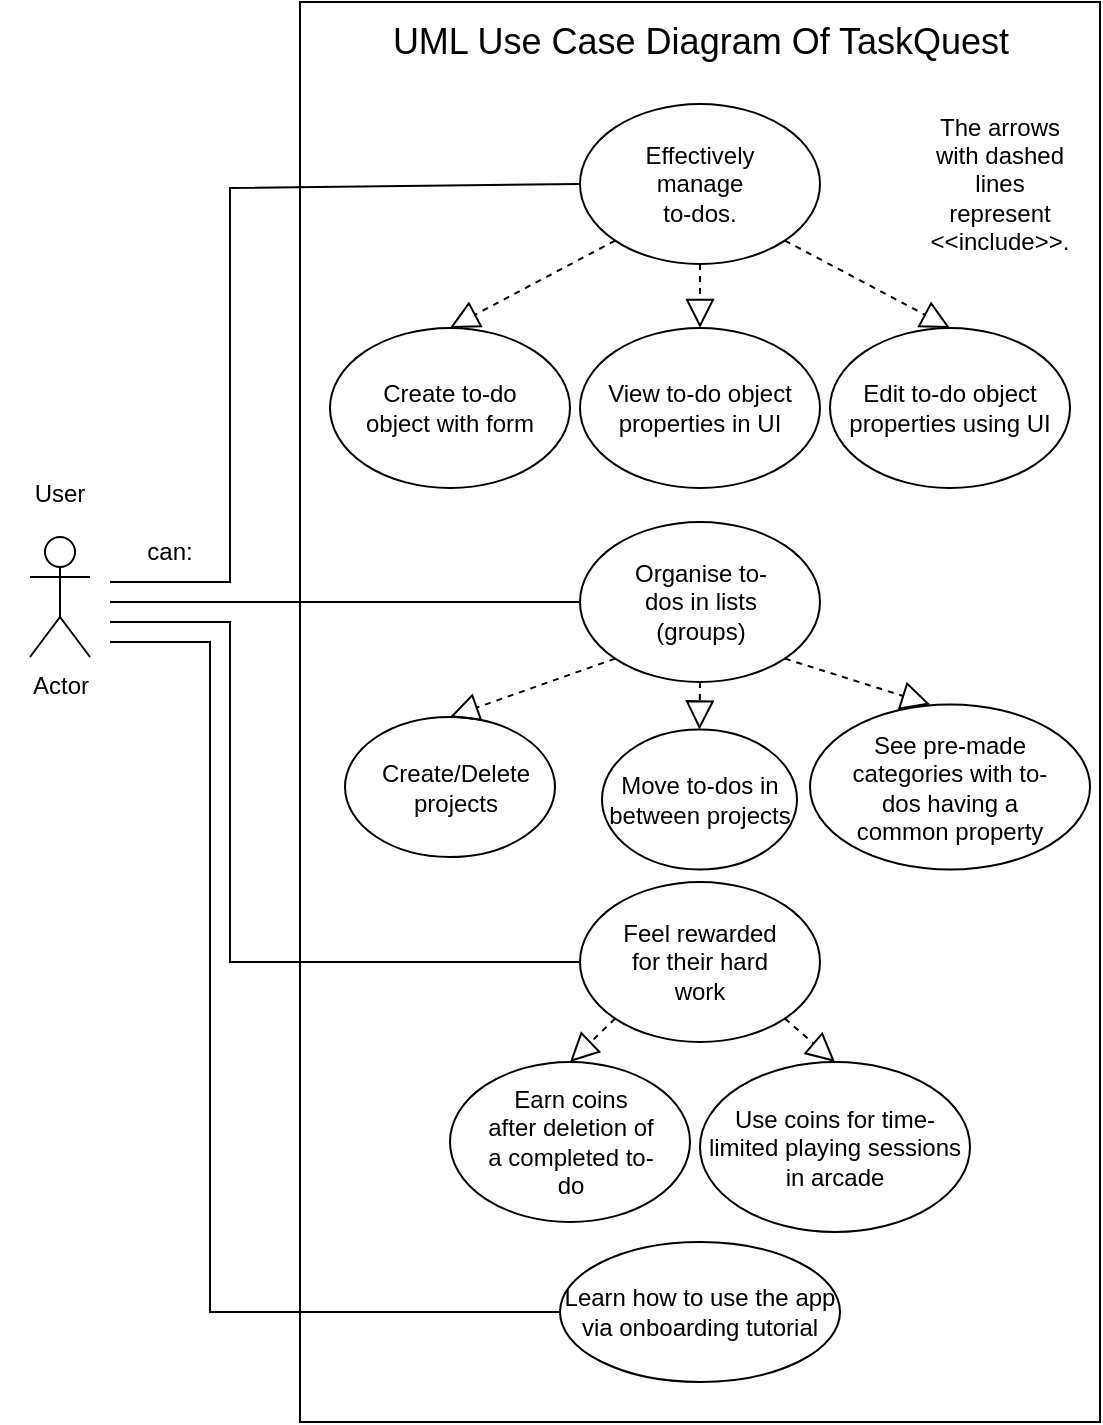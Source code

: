 <mxfile version="25.0.1">
  <diagram name="Page-1" id="cWjBg0mMdGARO_29oUkw">
    <mxGraphModel dx="1120" dy="547" grid="1" gridSize="10" guides="1" tooltips="1" connect="1" arrows="1" fold="1" page="1" pageScale="1" pageWidth="850" pageHeight="1100" math="0" shadow="0">
      <root>
        <mxCell id="0" />
        <mxCell id="1" parent="0" />
        <mxCell id="pr5d2caCac0nk4MrqDay-2" value="" style="rounded=0;whiteSpace=wrap;html=1;" parent="1" vertex="1">
          <mxGeometry x="225" width="400" height="710" as="geometry" />
        </mxCell>
        <mxCell id="pr5d2caCac0nk4MrqDay-3" value="&lt;font style=&quot;font-size: 18px;&quot;&gt;UML Use Case Diagram Of TaskQuest&lt;/font&gt;" style="text;html=1;align=center;verticalAlign=middle;whiteSpace=wrap;rounded=0;" parent="1" vertex="1">
          <mxGeometry x="268" width="315" height="40" as="geometry" />
        </mxCell>
        <mxCell id="pr5d2caCac0nk4MrqDay-4" value="" style="ellipse;whiteSpace=wrap;html=1;" parent="1" vertex="1">
          <mxGeometry x="365" y="51" width="120" height="80" as="geometry" />
        </mxCell>
        <mxCell id="pr5d2caCac0nk4MrqDay-5" value="Effectively manage to-dos." style="text;html=1;align=center;verticalAlign=middle;whiteSpace=wrap;rounded=0;" parent="1" vertex="1">
          <mxGeometry x="395" y="71" width="60" height="40" as="geometry" />
        </mxCell>
        <mxCell id="pr5d2caCac0nk4MrqDay-7" value="Actor" style="shape=umlActor;verticalLabelPosition=bottom;verticalAlign=top;html=1;outlineConnect=0;" parent="1" vertex="1">
          <mxGeometry x="90" y="267.5" width="30" height="60" as="geometry" />
        </mxCell>
        <mxCell id="wMsvWjjIKzqpTzz2eaQ6-1" value="User" style="text;html=1;align=center;verticalAlign=middle;whiteSpace=wrap;rounded=0;" parent="1" vertex="1">
          <mxGeometry x="75" y="230.5" width="60" height="30" as="geometry" />
        </mxCell>
        <mxCell id="wMsvWjjIKzqpTzz2eaQ6-2" value="" style="endArrow=none;html=1;rounded=0;exitX=0;exitY=0.5;exitDx=0;exitDy=0;" parent="1" source="pr5d2caCac0nk4MrqDay-4" edge="1">
          <mxGeometry width="50" height="50" relative="1" as="geometry">
            <mxPoint x="400" y="233" as="sourcePoint" />
            <mxPoint x="130" y="290" as="targetPoint" />
            <Array as="points">
              <mxPoint x="190" y="93" />
              <mxPoint x="190" y="290" />
            </Array>
          </mxGeometry>
        </mxCell>
        <mxCell id="wMsvWjjIKzqpTzz2eaQ6-4" value="" style="ellipse;whiteSpace=wrap;html=1;" parent="1" vertex="1">
          <mxGeometry x="240" y="163" width="120" height="80" as="geometry" />
        </mxCell>
        <mxCell id="wMsvWjjIKzqpTzz2eaQ6-5" value="Create to-do object with form" style="text;html=1;align=center;verticalAlign=middle;whiteSpace=wrap;rounded=0;" parent="1" vertex="1">
          <mxGeometry x="255" y="178" width="90" height="50" as="geometry" />
        </mxCell>
        <mxCell id="wMsvWjjIKzqpTzz2eaQ6-6" value="" style="ellipse;whiteSpace=wrap;html=1;" parent="1" vertex="1">
          <mxGeometry x="365" y="163" width="120" height="80" as="geometry" />
        </mxCell>
        <mxCell id="wMsvWjjIKzqpTzz2eaQ6-7" value="" style="endArrow=block;dashed=1;endFill=0;endSize=12;html=1;rounded=0;exitX=0;exitY=1;exitDx=0;exitDy=0;entryX=0.5;entryY=0;entryDx=0;entryDy=0;" parent="1" source="pr5d2caCac0nk4MrqDay-4" target="wMsvWjjIKzqpTzz2eaQ6-4" edge="1">
          <mxGeometry width="160" relative="1" as="geometry">
            <mxPoint x="340" y="213" as="sourcePoint" />
            <mxPoint x="500" y="213" as="targetPoint" />
          </mxGeometry>
        </mxCell>
        <mxCell id="wMsvWjjIKzqpTzz2eaQ6-8" value="View to-do object properties in UI" style="text;html=1;align=center;verticalAlign=middle;whiteSpace=wrap;rounded=0;" parent="1" vertex="1">
          <mxGeometry x="375" y="188" width="100" height="30" as="geometry" />
        </mxCell>
        <mxCell id="wMsvWjjIKzqpTzz2eaQ6-9" value="" style="endArrow=block;dashed=1;endFill=0;endSize=12;html=1;rounded=0;exitX=0.5;exitY=1;exitDx=0;exitDy=0;entryX=0.5;entryY=0;entryDx=0;entryDy=0;" parent="1" source="pr5d2caCac0nk4MrqDay-4" target="wMsvWjjIKzqpTzz2eaQ6-6" edge="1">
          <mxGeometry width="160" relative="1" as="geometry">
            <mxPoint x="340" y="213" as="sourcePoint" />
            <mxPoint x="500" y="213" as="targetPoint" />
          </mxGeometry>
        </mxCell>
        <mxCell id="wMsvWjjIKzqpTzz2eaQ6-10" value="" style="ellipse;whiteSpace=wrap;html=1;" parent="1" vertex="1">
          <mxGeometry x="490" y="163" width="120" height="80" as="geometry" />
        </mxCell>
        <mxCell id="wMsvWjjIKzqpTzz2eaQ6-11" value="Edit to-do object properties using UI" style="text;html=1;align=center;verticalAlign=middle;whiteSpace=wrap;rounded=0;" parent="1" vertex="1">
          <mxGeometry x="495" y="175.5" width="110" height="55" as="geometry" />
        </mxCell>
        <mxCell id="wMsvWjjIKzqpTzz2eaQ6-12" value="" style="endArrow=block;dashed=1;endFill=0;endSize=12;html=1;rounded=0;exitX=1;exitY=1;exitDx=0;exitDy=0;entryX=0.5;entryY=0;entryDx=0;entryDy=0;" parent="1" source="pr5d2caCac0nk4MrqDay-4" target="wMsvWjjIKzqpTzz2eaQ6-10" edge="1">
          <mxGeometry width="160" relative="1" as="geometry">
            <mxPoint x="340" y="173" as="sourcePoint" />
            <mxPoint x="500" y="173" as="targetPoint" />
          </mxGeometry>
        </mxCell>
        <mxCell id="wMsvWjjIKzqpTzz2eaQ6-13" value="The arrows with dashed lines represent &amp;lt;&amp;lt;include&amp;gt;&amp;gt;." style="text;html=1;align=center;verticalAlign=middle;whiteSpace=wrap;rounded=0;" parent="1" vertex="1">
          <mxGeometry x="540" y="51" width="70" height="80" as="geometry" />
        </mxCell>
        <mxCell id="wMsvWjjIKzqpTzz2eaQ6-16" value="" style="ellipse;whiteSpace=wrap;html=1;" parent="1" vertex="1">
          <mxGeometry x="365" y="260" width="120" height="80" as="geometry" />
        </mxCell>
        <mxCell id="wMsvWjjIKzqpTzz2eaQ6-17" value="Organise to-dos in lists (groups)" style="text;html=1;align=center;verticalAlign=middle;whiteSpace=wrap;rounded=0;" parent="1" vertex="1">
          <mxGeometry x="388" y="272.5" width="75" height="55" as="geometry" />
        </mxCell>
        <mxCell id="wMsvWjjIKzqpTzz2eaQ6-19" value="" style="endArrow=none;html=1;rounded=0;exitX=0;exitY=0.5;exitDx=0;exitDy=0;" parent="1" source="wMsvWjjIKzqpTzz2eaQ6-16" edge="1">
          <mxGeometry width="50" height="50" relative="1" as="geometry">
            <mxPoint x="400" y="290" as="sourcePoint" />
            <mxPoint x="130" y="300" as="targetPoint" />
          </mxGeometry>
        </mxCell>
        <mxCell id="wMsvWjjIKzqpTzz2eaQ6-20" value="" style="ellipse;whiteSpace=wrap;html=1;" parent="1" vertex="1">
          <mxGeometry x="247.5" y="357.5" width="105" height="70" as="geometry" />
        </mxCell>
        <mxCell id="wMsvWjjIKzqpTzz2eaQ6-21" value="Create/Delete projects" style="text;html=1;align=center;verticalAlign=middle;whiteSpace=wrap;rounded=0;" parent="1" vertex="1">
          <mxGeometry x="268" y="377.5" width="70" height="30" as="geometry" />
        </mxCell>
        <mxCell id="wMsvWjjIKzqpTzz2eaQ6-22" value="" style="endArrow=block;dashed=1;endFill=0;endSize=12;html=1;rounded=0;entryX=0.5;entryY=0;entryDx=0;entryDy=0;exitX=0;exitY=1;exitDx=0;exitDy=0;" parent="1" source="wMsvWjjIKzqpTzz2eaQ6-16" target="wMsvWjjIKzqpTzz2eaQ6-20" edge="1">
          <mxGeometry width="160" relative="1" as="geometry">
            <mxPoint x="340" y="260" as="sourcePoint" />
            <mxPoint x="500" y="260" as="targetPoint" />
          </mxGeometry>
        </mxCell>
        <mxCell id="wMsvWjjIKzqpTzz2eaQ6-23" value="" style="ellipse;whiteSpace=wrap;html=1;" parent="1" vertex="1">
          <mxGeometry x="480" y="351.25" width="140" height="82.5" as="geometry" />
        </mxCell>
        <mxCell id="wMsvWjjIKzqpTzz2eaQ6-24" value="See pre-made categories with to-dos having a common property" style="text;html=1;align=center;verticalAlign=middle;whiteSpace=wrap;rounded=0;" parent="1" vertex="1">
          <mxGeometry x="495" y="365" width="110" height="55" as="geometry" />
        </mxCell>
        <mxCell id="wMsvWjjIKzqpTzz2eaQ6-25" value="" style="endArrow=block;dashed=1;endFill=0;endSize=12;html=1;rounded=0;entryX=0.429;entryY=0;entryDx=0;entryDy=0;entryPerimeter=0;exitX=1;exitY=1;exitDx=0;exitDy=0;" parent="1" source="wMsvWjjIKzqpTzz2eaQ6-16" target="wMsvWjjIKzqpTzz2eaQ6-23" edge="1">
          <mxGeometry width="160" relative="1" as="geometry">
            <mxPoint x="340" y="260" as="sourcePoint" />
            <mxPoint x="500" y="260" as="targetPoint" />
          </mxGeometry>
        </mxCell>
        <mxCell id="wMsvWjjIKzqpTzz2eaQ6-26" value="" style="endArrow=none;html=1;rounded=0;entryX=0;entryY=0.5;entryDx=0;entryDy=0;" parent="1" target="wMsvWjjIKzqpTzz2eaQ6-27" edge="1">
          <mxGeometry width="50" height="50" relative="1" as="geometry">
            <mxPoint x="130" y="310" as="sourcePoint" />
            <mxPoint x="450" y="360" as="targetPoint" />
            <Array as="points">
              <mxPoint x="190" y="310" />
              <mxPoint x="190" y="480" />
            </Array>
          </mxGeometry>
        </mxCell>
        <mxCell id="wMsvWjjIKzqpTzz2eaQ6-27" value="" style="ellipse;whiteSpace=wrap;html=1;" parent="1" vertex="1">
          <mxGeometry x="365" y="440" width="120" height="80" as="geometry" />
        </mxCell>
        <mxCell id="wMsvWjjIKzqpTzz2eaQ6-28" value="Feel rewarded for their hard work" style="text;html=1;align=center;verticalAlign=middle;whiteSpace=wrap;rounded=0;" parent="1" vertex="1">
          <mxGeometry x="385" y="465" width="80" height="30" as="geometry" />
        </mxCell>
        <mxCell id="wMsvWjjIKzqpTzz2eaQ6-29" value="can:" style="text;html=1;align=center;verticalAlign=middle;whiteSpace=wrap;rounded=0;" parent="1" vertex="1">
          <mxGeometry x="130" y="260" width="60" height="30" as="geometry" />
        </mxCell>
        <mxCell id="wMsvWjjIKzqpTzz2eaQ6-30" value="" style="ellipse;whiteSpace=wrap;html=1;" parent="1" vertex="1">
          <mxGeometry x="300" y="530" width="120" height="80" as="geometry" />
        </mxCell>
        <mxCell id="wMsvWjjIKzqpTzz2eaQ6-31" value="Earn coins after deletion of a completed to-do" style="text;html=1;align=center;verticalAlign=middle;whiteSpace=wrap;rounded=0;" parent="1" vertex="1">
          <mxGeometry x="317.5" y="542.5" width="85" height="55" as="geometry" />
        </mxCell>
        <mxCell id="wMsvWjjIKzqpTzz2eaQ6-32" value="" style="endArrow=block;dashed=1;endFill=0;endSize=12;html=1;rounded=0;entryX=0.5;entryY=0;entryDx=0;entryDy=0;exitX=0;exitY=1;exitDx=0;exitDy=0;" parent="1" source="wMsvWjjIKzqpTzz2eaQ6-27" target="wMsvWjjIKzqpTzz2eaQ6-30" edge="1">
          <mxGeometry width="160" relative="1" as="geometry">
            <mxPoint x="340" y="430" as="sourcePoint" />
            <mxPoint x="500" y="430" as="targetPoint" />
          </mxGeometry>
        </mxCell>
        <mxCell id="wMsvWjjIKzqpTzz2eaQ6-33" value="Use coins for time-limited playing sessions in arcade" style="ellipse;whiteSpace=wrap;html=1;" parent="1" vertex="1">
          <mxGeometry x="425" y="530" width="135" height="85" as="geometry" />
        </mxCell>
        <mxCell id="wMsvWjjIKzqpTzz2eaQ6-34" value="" style="endArrow=block;dashed=1;endFill=0;endSize=12;html=1;rounded=0;entryX=0.5;entryY=0;entryDx=0;entryDy=0;exitX=1;exitY=1;exitDx=0;exitDy=0;" parent="1" source="wMsvWjjIKzqpTzz2eaQ6-27" target="wMsvWjjIKzqpTzz2eaQ6-33" edge="1">
          <mxGeometry width="160" relative="1" as="geometry">
            <mxPoint x="340" y="390" as="sourcePoint" />
            <mxPoint x="500" y="390" as="targetPoint" />
          </mxGeometry>
        </mxCell>
        <mxCell id="Ug8IrcGmIMjln49FOJdM-3" value="Learn how to use the app via onboarding tutorial" style="ellipse;whiteSpace=wrap;html=1;" parent="1" vertex="1">
          <mxGeometry x="355" y="620" width="140" height="70" as="geometry" />
        </mxCell>
        <mxCell id="Ug8IrcGmIMjln49FOJdM-4" value="" style="endArrow=none;html=1;rounded=0;exitX=0;exitY=0.5;exitDx=0;exitDy=0;" parent="1" source="Ug8IrcGmIMjln49FOJdM-3" edge="1">
          <mxGeometry width="50" height="50" relative="1" as="geometry">
            <mxPoint x="400" y="560" as="sourcePoint" />
            <mxPoint x="130" y="320" as="targetPoint" />
            <Array as="points">
              <mxPoint x="180" y="655" />
              <mxPoint x="180" y="320" />
            </Array>
          </mxGeometry>
        </mxCell>
        <mxCell id="9C9IErb70DzD7CNDGvv9-1" value="Move to-dos in between projects" style="ellipse;whiteSpace=wrap;html=1;" vertex="1" parent="1">
          <mxGeometry x="376" y="363.75" width="97.5" height="70" as="geometry" />
        </mxCell>
        <mxCell id="9C9IErb70DzD7CNDGvv9-2" value="" style="endArrow=block;dashed=1;endFill=0;endSize=12;html=1;rounded=0;exitX=0.5;exitY=1;exitDx=0;exitDy=0;" edge="1" parent="1" source="wMsvWjjIKzqpTzz2eaQ6-16" target="9C9IErb70DzD7CNDGvv9-1">
          <mxGeometry width="160" relative="1" as="geometry">
            <mxPoint x="340" y="440" as="sourcePoint" />
            <mxPoint x="500" y="440" as="targetPoint" />
          </mxGeometry>
        </mxCell>
      </root>
    </mxGraphModel>
  </diagram>
</mxfile>
